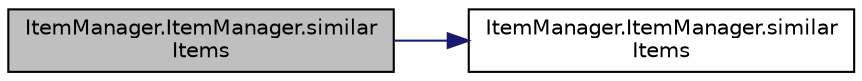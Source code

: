 digraph "ItemManager.ItemManager.similarItems"
{
 // LATEX_PDF_SIZE
  edge [fontname="Helvetica",fontsize="10",labelfontname="Helvetica",labelfontsize="10"];
  node [fontname="Helvetica",fontsize="10",shape=record];
  rankdir="LR";
  Node1 [label="ItemManager.ItemManager.similar\lItems",height=0.2,width=0.4,color="black", fillcolor="grey75", style="filled", fontcolor="black",tooltip=" "];
  Node1 -> Node2 [color="midnightblue",fontsize="10",style="solid",fontname="Helvetica"];
  Node2 [label="ItemManager.ItemManager.similar\lItems",height=0.2,width=0.4,color="black", fillcolor="white", style="filled",URL="$class_item_manager_1_1_item_manager.html#aaa4945927d53d33f6d682ee15f355336",tooltip=" "];
}
